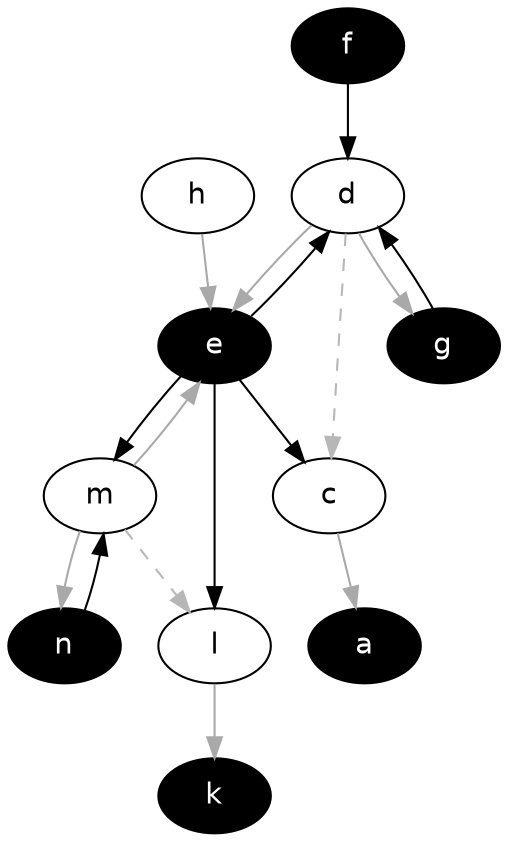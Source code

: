 digraph G {
  node [shape=oval style=filled fontname=Helvetica fontsize=14]
  node [fillcolor="#ffffff" fontcolor="#000000"] c l d m h;
  node [fillcolor="#000000" fontcolor="#ffffff"] a k e f g n;
  edge [dir=forward, color="#A9A9A9", style="solid"]
        "c" -> "a";
        "l" -> "k";
        "d" -> "e";
        "m" -> "e";
        "d" -> "g";
        "h" -> "e";
        "m" -> "n";
  edge [dir=forward, color="#b7b7b7", style="dashed"]
        "d" -> "c";
        "m" -> "l";
  edge [dir=forward, color="#000000", style="solid"]
        "e" -> "c";
        "e" -> "l";
        "e" -> "d";
        "e" -> "m";
        "f" -> "d";
        "g" -> "d";
        "n" -> "m";
}
